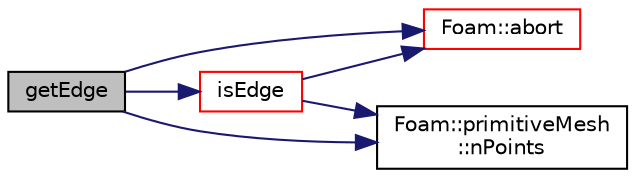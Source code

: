 digraph "getEdge"
{
  bgcolor="transparent";
  edge [fontname="Helvetica",fontsize="10",labelfontname="Helvetica",labelfontsize="10"];
  node [fontname="Helvetica",fontsize="10",shape=record];
  rankdir="LR";
  Node1 [label="getEdge",height=0.2,width=0.4,color="black", fillcolor="grey75", style="filled", fontcolor="black"];
  Node1 -> Node2 [color="midnightblue",fontsize="10",style="solid",fontname="Helvetica"];
  Node2 [label="Foam::abort",height=0.2,width=0.4,color="red",URL="$a10974.html#a447107a607d03e417307c203fa5fb44b"];
  Node1 -> Node3 [color="midnightblue",fontsize="10",style="solid",fontname="Helvetica"];
  Node3 [label="isEdge",height=0.2,width=0.4,color="red",URL="$a00631.html#a41bb4fbf7e5af9ad942e457104c9e4d1",tooltip="Is eVert an edge? "];
  Node3 -> Node2 [color="midnightblue",fontsize="10",style="solid",fontname="Helvetica"];
  Node3 -> Node4 [color="midnightblue",fontsize="10",style="solid",fontname="Helvetica"];
  Node4 [label="Foam::primitiveMesh\l::nPoints",height=0.2,width=0.4,color="black",URL="$a02008.html#a9927abeba2c8506177084d644b6e573a"];
  Node1 -> Node4 [color="midnightblue",fontsize="10",style="solid",fontname="Helvetica"];
}
